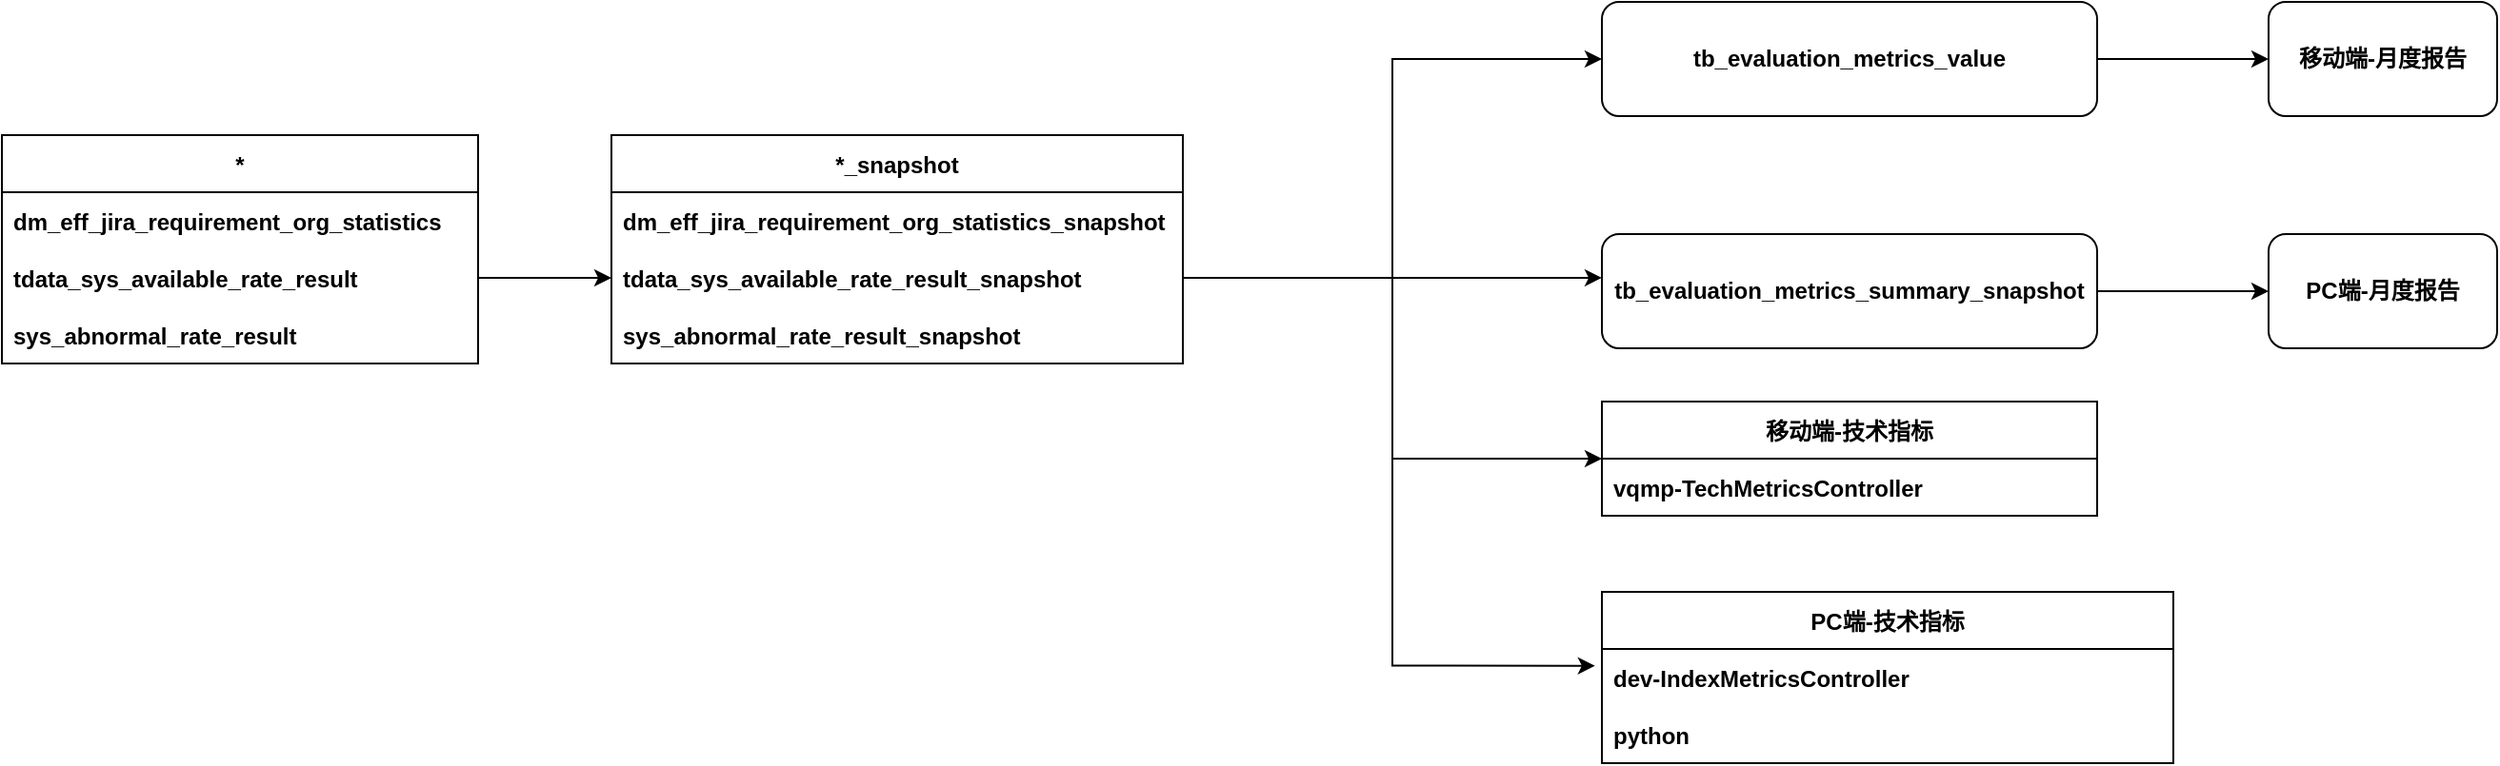 <mxfile version="20.5.1" type="github">
  <diagram id="7I6s-KUDsDrvL7AvKa_N" name="第 1 页">
    <mxGraphModel dx="2248" dy="785" grid="1" gridSize="10" guides="1" tooltips="1" connect="1" arrows="1" fold="1" page="1" pageScale="1" pageWidth="827" pageHeight="1169" math="0" shadow="0">
      <root>
        <mxCell id="0" />
        <mxCell id="1" parent="0" />
        <mxCell id="Tu1LMPSPsvWpRj28qPW7-12" style="edgeStyle=orthogonalEdgeStyle;rounded=0;orthogonalLoop=1;jettySize=auto;html=1;entryX=0;entryY=0.5;entryDx=0;entryDy=0;" edge="1" parent="1" source="Tu1LMPSPsvWpRj28qPW7-5" target="Tu1LMPSPsvWpRj28qPW7-11">
          <mxGeometry relative="1" as="geometry">
            <mxPoint x="1000" y="110" as="targetPoint" />
          </mxGeometry>
        </mxCell>
        <mxCell id="Tu1LMPSPsvWpRj28qPW7-5" value="tb_evaluation_metrics_value" style="rounded=1;whiteSpace=wrap;html=1;fontStyle=1" vertex="1" parent="1">
          <mxGeometry x="650" y="80" width="260" height="60" as="geometry" />
        </mxCell>
        <mxCell id="Tu1LMPSPsvWpRj28qPW7-47" style="edgeStyle=orthogonalEdgeStyle;rounded=0;orthogonalLoop=1;jettySize=auto;html=1;entryX=0;entryY=0.5;entryDx=0;entryDy=0;" edge="1" parent="1" source="Tu1LMPSPsvWpRj28qPW7-6" target="Tu1LMPSPsvWpRj28qPW7-46">
          <mxGeometry relative="1" as="geometry" />
        </mxCell>
        <mxCell id="Tu1LMPSPsvWpRj28qPW7-6" value="tb_evaluation_metrics_summary_snapshot" style="rounded=1;whiteSpace=wrap;html=1;fontStyle=1" vertex="1" parent="1">
          <mxGeometry x="650" y="202" width="260" height="60" as="geometry" />
        </mxCell>
        <mxCell id="Tu1LMPSPsvWpRj28qPW7-11" value="移动端-月度报告" style="rounded=1;whiteSpace=wrap;html=1;fontStyle=1" vertex="1" parent="1">
          <mxGeometry x="1000" y="80" width="120" height="60" as="geometry" />
        </mxCell>
        <mxCell id="Tu1LMPSPsvWpRj28qPW7-16" value="*" style="swimlane;fontStyle=1;childLayout=stackLayout;horizontal=1;startSize=30;horizontalStack=0;resizeParent=1;resizeParentMax=0;resizeLast=0;collapsible=1;marginBottom=0;" vertex="1" parent="1">
          <mxGeometry x="-190" y="150" width="250" height="120" as="geometry" />
        </mxCell>
        <mxCell id="Tu1LMPSPsvWpRj28qPW7-17" value="dm_eff_jira_requirement_org_statistics" style="text;strokeColor=none;fillColor=none;align=left;verticalAlign=middle;spacingLeft=4;spacingRight=4;overflow=hidden;points=[[0,0.5],[1,0.5]];portConstraint=eastwest;rotatable=0;fontStyle=1" vertex="1" parent="Tu1LMPSPsvWpRj28qPW7-16">
          <mxGeometry y="30" width="250" height="30" as="geometry" />
        </mxCell>
        <mxCell id="Tu1LMPSPsvWpRj28qPW7-18" value="tdata_sys_available_rate_result" style="text;strokeColor=none;fillColor=none;align=left;verticalAlign=middle;spacingLeft=4;spacingRight=4;overflow=hidden;points=[[0,0.5],[1,0.5]];portConstraint=eastwest;rotatable=0;fontStyle=1" vertex="1" parent="Tu1LMPSPsvWpRj28qPW7-16">
          <mxGeometry y="60" width="250" height="30" as="geometry" />
        </mxCell>
        <mxCell id="Tu1LMPSPsvWpRj28qPW7-19" value="sys_abnormal_rate_result" style="text;strokeColor=none;fillColor=none;align=left;verticalAlign=middle;spacingLeft=4;spacingRight=4;overflow=hidden;points=[[0,0.5],[1,0.5]];portConstraint=eastwest;rotatable=0;fontStyle=1" vertex="1" parent="Tu1LMPSPsvWpRj28qPW7-16">
          <mxGeometry y="90" width="250" height="30" as="geometry" />
        </mxCell>
        <mxCell id="Tu1LMPSPsvWpRj28qPW7-20" value="*_snapshot" style="swimlane;fontStyle=1;childLayout=stackLayout;horizontal=1;startSize=30;horizontalStack=0;resizeParent=1;resizeParentMax=0;resizeLast=0;collapsible=1;marginBottom=0;" vertex="1" parent="1">
          <mxGeometry x="130" y="150" width="300" height="120" as="geometry" />
        </mxCell>
        <mxCell id="Tu1LMPSPsvWpRj28qPW7-21" value="dm_eff_jira_requirement_org_statistics_snapshot" style="text;strokeColor=none;fillColor=none;align=left;verticalAlign=middle;spacingLeft=4;spacingRight=4;overflow=hidden;points=[[0,0.5],[1,0.5]];portConstraint=eastwest;rotatable=0;fontStyle=1" vertex="1" parent="Tu1LMPSPsvWpRj28qPW7-20">
          <mxGeometry y="30" width="300" height="30" as="geometry" />
        </mxCell>
        <mxCell id="Tu1LMPSPsvWpRj28qPW7-22" value="tdata_sys_available_rate_result_snapshot" style="text;strokeColor=none;fillColor=none;align=left;verticalAlign=middle;spacingLeft=4;spacingRight=4;overflow=hidden;points=[[0,0.5],[1,0.5]];portConstraint=eastwest;rotatable=0;fontStyle=1" vertex="1" parent="Tu1LMPSPsvWpRj28qPW7-20">
          <mxGeometry y="60" width="300" height="30" as="geometry" />
        </mxCell>
        <mxCell id="Tu1LMPSPsvWpRj28qPW7-23" value="sys_abnormal_rate_result_snapshot" style="text;strokeColor=none;fillColor=none;align=left;verticalAlign=middle;spacingLeft=4;spacingRight=4;overflow=hidden;points=[[0,0.5],[1,0.5]];portConstraint=eastwest;rotatable=0;fontStyle=1" vertex="1" parent="Tu1LMPSPsvWpRj28qPW7-20">
          <mxGeometry y="90" width="300" height="30" as="geometry" />
        </mxCell>
        <mxCell id="Tu1LMPSPsvWpRj28qPW7-24" style="edgeStyle=orthogonalEdgeStyle;rounded=0;orthogonalLoop=1;jettySize=auto;html=1;entryX=0;entryY=0.5;entryDx=0;entryDy=0;" edge="1" parent="1" source="Tu1LMPSPsvWpRj28qPW7-18" target="Tu1LMPSPsvWpRj28qPW7-22">
          <mxGeometry relative="1" as="geometry" />
        </mxCell>
        <mxCell id="Tu1LMPSPsvWpRj28qPW7-25" style="edgeStyle=orthogonalEdgeStyle;rounded=0;orthogonalLoop=1;jettySize=auto;html=1;entryX=0;entryY=0.5;entryDx=0;entryDy=0;" edge="1" parent="1" source="Tu1LMPSPsvWpRj28qPW7-22" target="Tu1LMPSPsvWpRj28qPW7-5">
          <mxGeometry relative="1" as="geometry">
            <mxPoint x="450" y="220" as="targetPoint" />
            <Array as="points">
              <mxPoint x="540" y="225" />
              <mxPoint x="540" y="110" />
              <mxPoint x="650" y="110" />
            </Array>
          </mxGeometry>
        </mxCell>
        <mxCell id="Tu1LMPSPsvWpRj28qPW7-26" style="edgeStyle=orthogonalEdgeStyle;rounded=0;orthogonalLoop=1;jettySize=auto;html=1;entryX=0;entryY=0.383;entryDx=0;entryDy=0;entryPerimeter=0;" edge="1" parent="1" source="Tu1LMPSPsvWpRj28qPW7-22" target="Tu1LMPSPsvWpRj28qPW7-6">
          <mxGeometry relative="1" as="geometry">
            <mxPoint x="690" y="225" as="targetPoint" />
          </mxGeometry>
        </mxCell>
        <mxCell id="Tu1LMPSPsvWpRj28qPW7-29" value="移动端-技术指标" style="swimlane;fontStyle=1;childLayout=stackLayout;horizontal=1;startSize=30;horizontalStack=0;resizeParent=1;resizeParentMax=0;resizeLast=0;collapsible=1;marginBottom=0;" vertex="1" parent="1">
          <mxGeometry x="650" y="290" width="260" height="60" as="geometry" />
        </mxCell>
        <mxCell id="Tu1LMPSPsvWpRj28qPW7-32" value="vqmp-TechMetricsController" style="text;strokeColor=none;fillColor=none;align=left;verticalAlign=middle;spacingLeft=4;spacingRight=4;overflow=hidden;points=[[0,0.5],[1,0.5]];portConstraint=eastwest;rotatable=0;fontStyle=1" vertex="1" parent="Tu1LMPSPsvWpRj28qPW7-29">
          <mxGeometry y="30" width="260" height="30" as="geometry" />
        </mxCell>
        <mxCell id="Tu1LMPSPsvWpRj28qPW7-33" style="edgeStyle=orthogonalEdgeStyle;rounded=0;orthogonalLoop=1;jettySize=auto;html=1;entryX=0;entryY=0.5;entryDx=0;entryDy=0;" edge="1" parent="1" source="Tu1LMPSPsvWpRj28qPW7-22" target="Tu1LMPSPsvWpRj28qPW7-29">
          <mxGeometry relative="1" as="geometry">
            <Array as="points">
              <mxPoint x="540" y="225" />
              <mxPoint x="540" y="320" />
            </Array>
          </mxGeometry>
        </mxCell>
        <mxCell id="Tu1LMPSPsvWpRj28qPW7-41" value="PC端-技术指标" style="swimlane;fontStyle=1;childLayout=stackLayout;horizontal=1;startSize=30;horizontalStack=0;resizeParent=1;resizeParentMax=0;resizeLast=0;collapsible=1;marginBottom=0;" vertex="1" parent="1">
          <mxGeometry x="650" y="390" width="300" height="90" as="geometry" />
        </mxCell>
        <mxCell id="Tu1LMPSPsvWpRj28qPW7-43" value="dev-IndexMetricsController" style="text;strokeColor=none;fillColor=none;align=left;verticalAlign=middle;spacingLeft=4;spacingRight=4;overflow=hidden;points=[[0,0.5],[1,0.5]];portConstraint=eastwest;rotatable=0;fontStyle=1" vertex="1" parent="Tu1LMPSPsvWpRj28qPW7-41">
          <mxGeometry y="30" width="300" height="30" as="geometry" />
        </mxCell>
        <mxCell id="Tu1LMPSPsvWpRj28qPW7-44" value="python" style="text;strokeColor=none;fillColor=none;align=left;verticalAlign=middle;spacingLeft=4;spacingRight=4;overflow=hidden;points=[[0,0.5],[1,0.5]];portConstraint=eastwest;rotatable=0;fontStyle=1" vertex="1" parent="Tu1LMPSPsvWpRj28qPW7-41">
          <mxGeometry y="60" width="300" height="30" as="geometry" />
        </mxCell>
        <mxCell id="Tu1LMPSPsvWpRj28qPW7-45" style="edgeStyle=orthogonalEdgeStyle;rounded=0;orthogonalLoop=1;jettySize=auto;html=1;entryX=-0.012;entryY=0.294;entryDx=0;entryDy=0;entryPerimeter=0;" edge="1" parent="1" source="Tu1LMPSPsvWpRj28qPW7-22" target="Tu1LMPSPsvWpRj28qPW7-43">
          <mxGeometry relative="1" as="geometry" />
        </mxCell>
        <mxCell id="Tu1LMPSPsvWpRj28qPW7-46" value="PC端-月度报告" style="rounded=1;whiteSpace=wrap;html=1;fontStyle=1" vertex="1" parent="1">
          <mxGeometry x="1000" y="202" width="120" height="60" as="geometry" />
        </mxCell>
      </root>
    </mxGraphModel>
  </diagram>
</mxfile>

